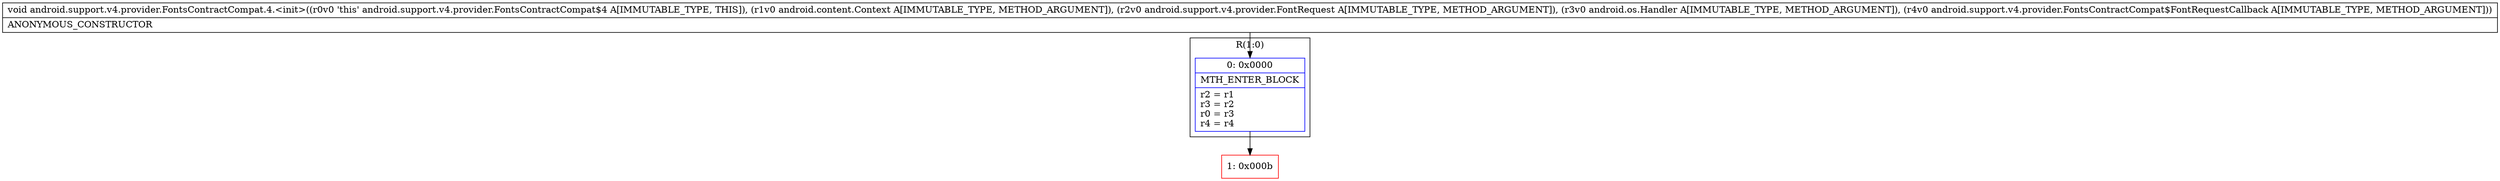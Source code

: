 digraph "CFG forandroid.support.v4.provider.FontsContractCompat.4.\<init\>(Landroid\/content\/Context;Landroid\/support\/v4\/provider\/FontRequest;Landroid\/os\/Handler;Landroid\/support\/v4\/provider\/FontsContractCompat$FontRequestCallback;)V" {
subgraph cluster_Region_1623891632 {
label = "R(1:0)";
node [shape=record,color=blue];
Node_0 [shape=record,label="{0\:\ 0x0000|MTH_ENTER_BLOCK\l|r2 = r1\lr3 = r2\lr0 = r3\lr4 = r4\l}"];
}
Node_1 [shape=record,color=red,label="{1\:\ 0x000b}"];
MethodNode[shape=record,label="{void android.support.v4.provider.FontsContractCompat.4.\<init\>((r0v0 'this' android.support.v4.provider.FontsContractCompat$4 A[IMMUTABLE_TYPE, THIS]), (r1v0 android.content.Context A[IMMUTABLE_TYPE, METHOD_ARGUMENT]), (r2v0 android.support.v4.provider.FontRequest A[IMMUTABLE_TYPE, METHOD_ARGUMENT]), (r3v0 android.os.Handler A[IMMUTABLE_TYPE, METHOD_ARGUMENT]), (r4v0 android.support.v4.provider.FontsContractCompat$FontRequestCallback A[IMMUTABLE_TYPE, METHOD_ARGUMENT]))  | ANONYMOUS_CONSTRUCTOR\l}"];
MethodNode -> Node_0;
Node_0 -> Node_1;
}


